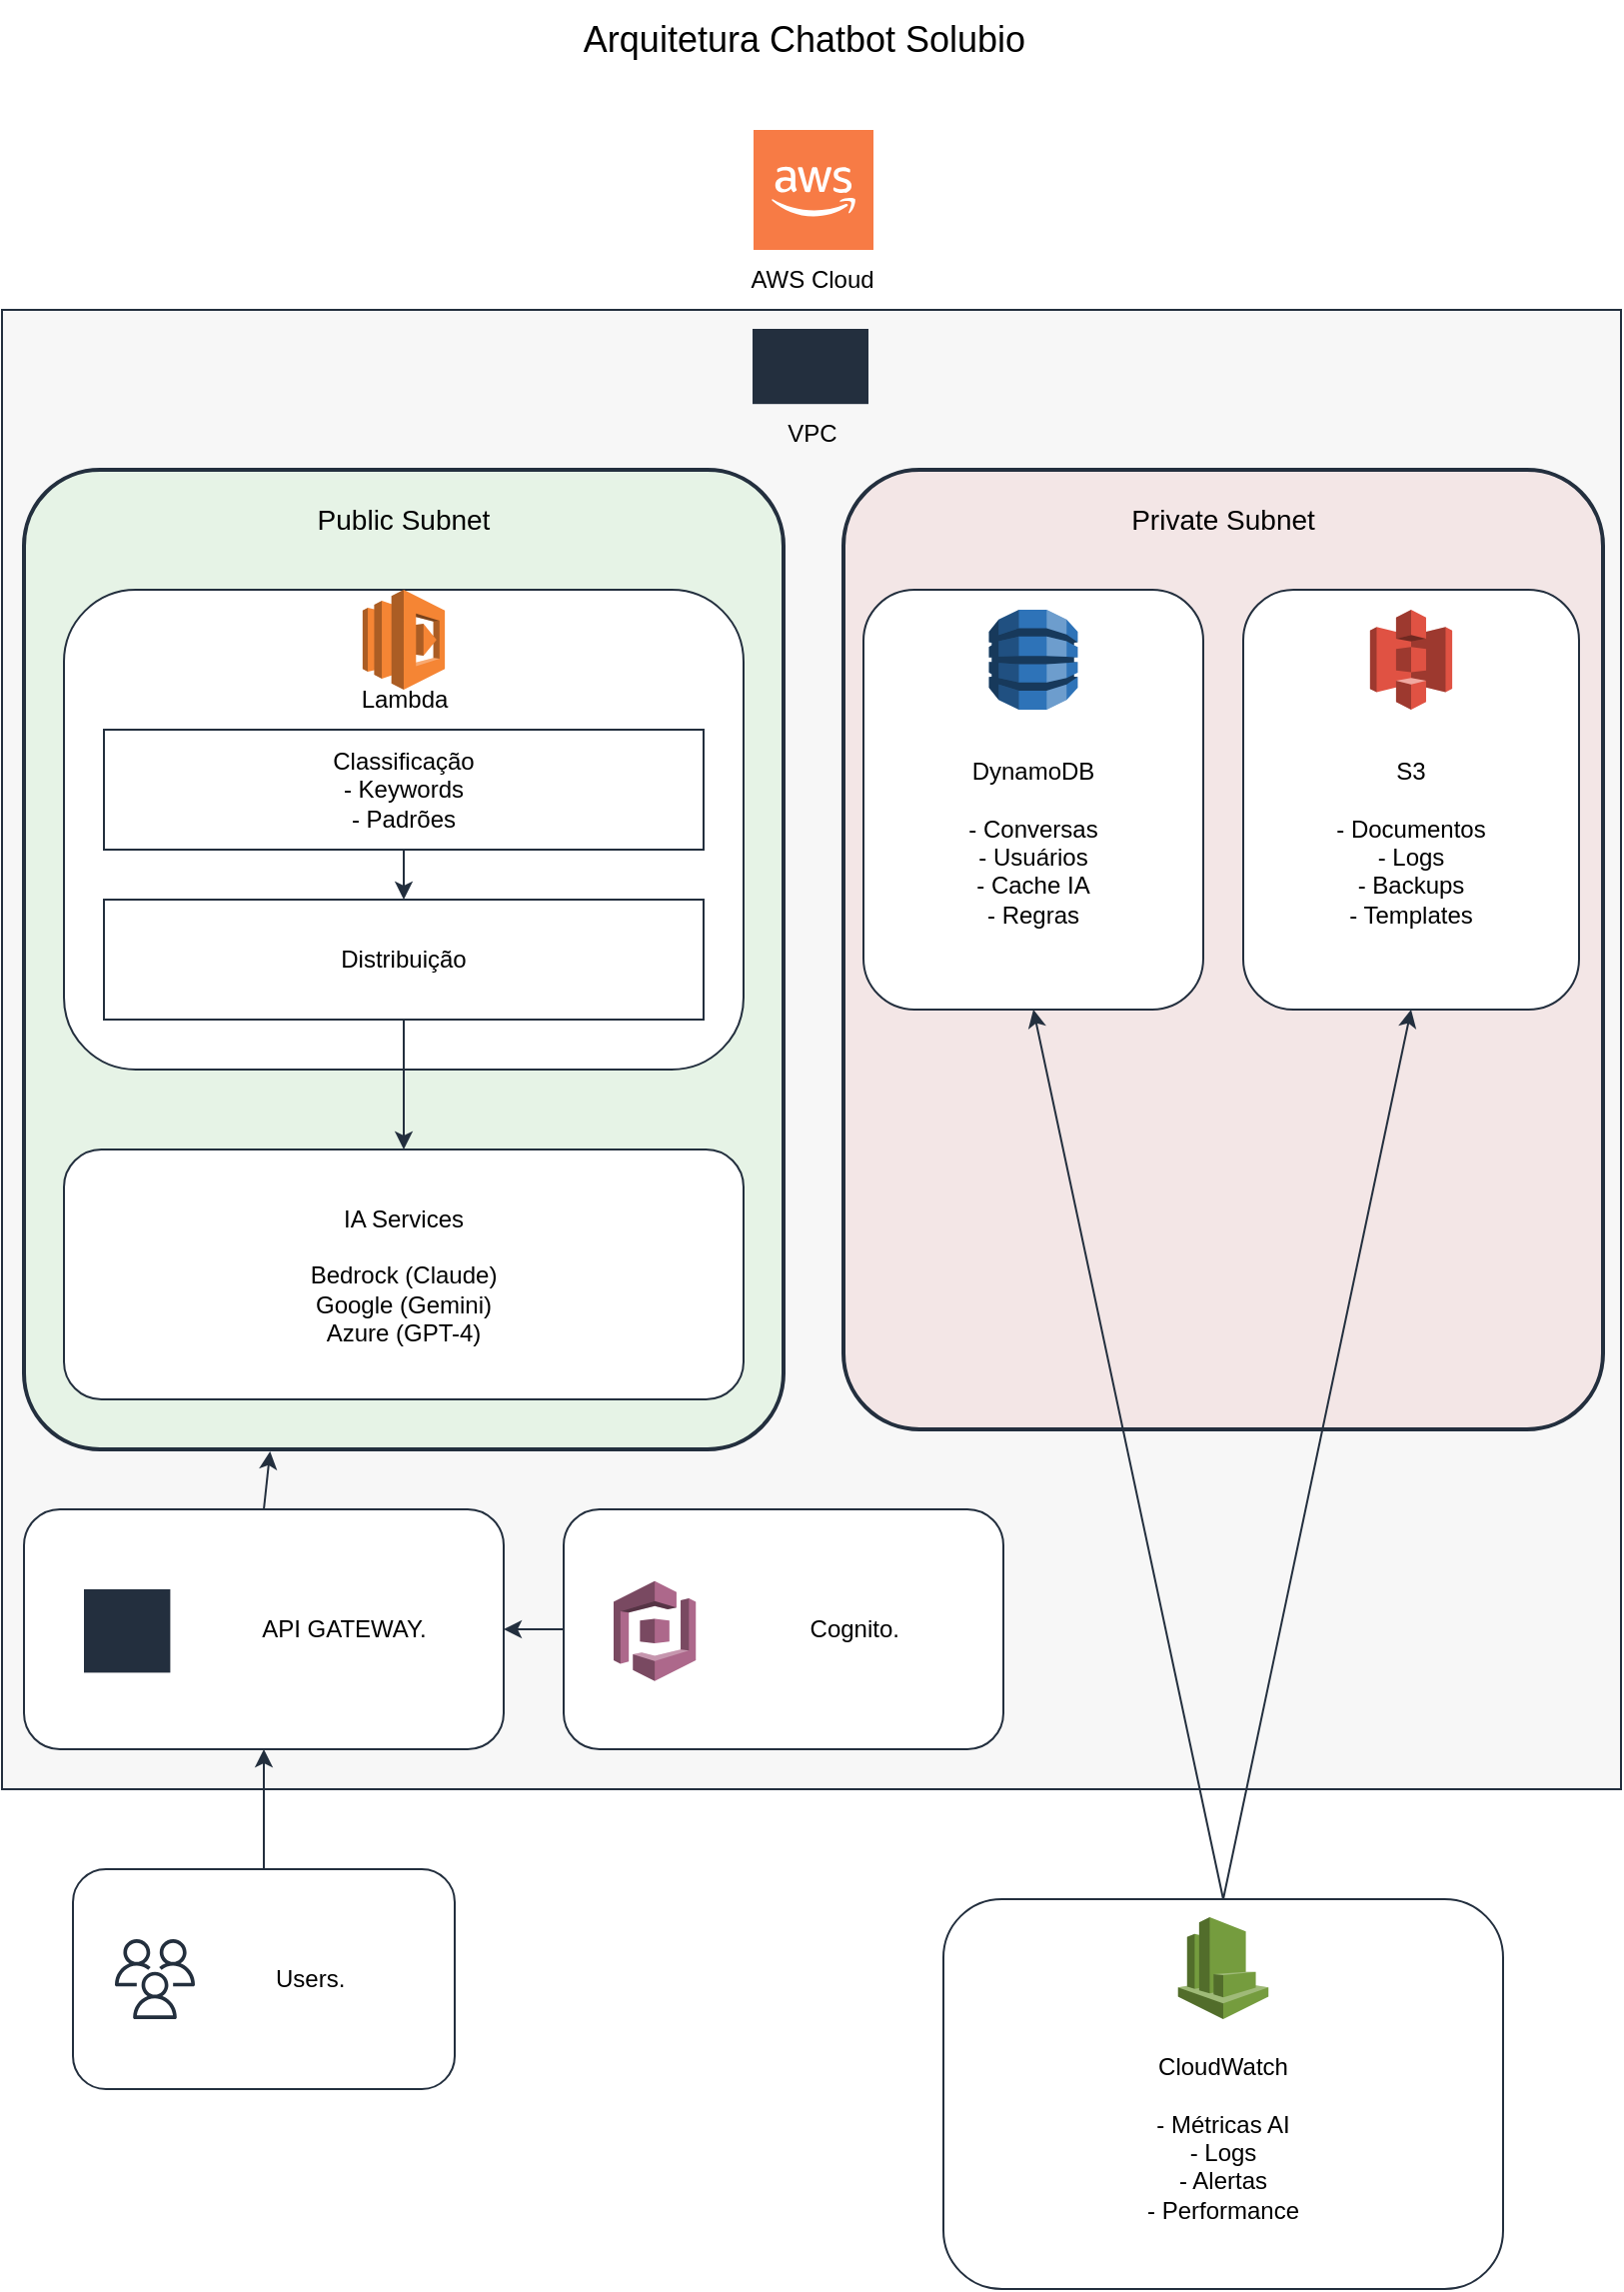<mxfile version="24.8.6">
  <diagram name="Arquitetura AWS" id="aw_diagram">
    <mxGraphModel dx="1026" dy="684" grid="1" gridSize="10" guides="1" tooltips="1" connect="1" arrows="1" fold="1" page="1" pageScale="1" pageWidth="827" pageHeight="1169" math="0" shadow="0">
      <root>
        <mxCell id="aw_0" />
        <mxCell id="aw_1" parent="aw_0" />
        <mxCell id="aw_title" value="Arquitetura Chatbot Solubio" style="text;html=1;align=center;verticalAlign=middle;resizable=0;points=[];autosize=1;strokeColor=none;fillColor=none;fontSize=18;" parent="aw_1" vertex="1">
          <mxGeometry x="290" y="5" width="240" height="40" as="geometry" />
        </mxCell>
        <mxCell id="aw_cloud" value="" style="outlineConnect=0;dashed=0;verticalLabelPosition=bottom;verticalAlign=top;align=center;html=1;shape=mxgraph.aws3.cloud_2;fillColor=#F77B45;gradientColor=none;fillStyle=solid;strokeColor=#232F3E;" parent="aw_1" vertex="1">
          <mxGeometry x="385" y="70" width="60" height="60" as="geometry" />
        </mxCell>
        <mxCell id="aw_cloud_label" value="AWS Cloud" style="text;html=1;align=center;verticalAlign=middle;resizable=0;points=[];autosize=1;strokeColor=none;fillColor=none;" parent="aw_1" vertex="1">
          <mxGeometry x="369" y="130" width="90" height="30" as="geometry" />
        </mxCell>
        <mxCell id="aw_vpc_container" value="" style="rounded=0;whiteSpace=wrap;html=1;fillColor=#F7F7F7;strokeColor=#232F3E;" parent="aw_1" vertex="1">
          <mxGeometry x="9" y="160" width="810" height="740" as="geometry" />
        </mxCell>
        <mxCell id="aw_vpc" value="" style="points=[];aspect=fixed;html=1;align=center;shadow=0;dashed=0;fillColor=#232F3E;strokeColor=#232F3E;shape=mxgraph.alibaba_cloud.vpc_virtual_private_cloud;" parent="aw_1" vertex="1">
          <mxGeometry x="385" y="170" width="57" height="36.6" as="geometry" />
        </mxCell>
        <mxCell id="aw_vpc_label" value="VPC" style="text;html=1;align=center;verticalAlign=middle;resizable=0;points=[];autosize=1;strokeColor=none;fillColor=none;" parent="aw_1" vertex="1">
          <mxGeometry x="389" y="206.6" width="50" height="30" as="geometry" />
        </mxCell>
        <mxCell id="aw_private_subnet" value="Private Subnet" style="rounded=1;arcSize=10;dashed=0;fillColor=#F3E6E6;strokeColor=#232F3E;strokeWidth=2;fontSize=14;verticalAlign=top;spacingTop=10;" parent="aw_1" vertex="1">
          <mxGeometry x="430" y="240" width="380" height="480" as="geometry" />
        </mxCell>
        <mxCell id="aw_public_subnet" value="Public Subnet" style="rounded=1;arcSize=10;dashed=0;fillColor=#E6F3E6;strokeColor=#232F3E;strokeWidth=2;verticalAlign=top;spacingTop=10;fontSize=14;" parent="aw_1" vertex="1">
          <mxGeometry x="20" y="240" width="380" height="490" as="geometry" />
        </mxCell>
        <mxCell id="aw_lambda_container" value="" style="rounded=1;whiteSpace=wrap;html=1;fillColor=#FFFFFF;strokeColor=#232F3E;" parent="aw_1" vertex="1">
          <mxGeometry x="40" y="300" width="340" height="240" as="geometry" />
        </mxCell>
        <mxCell id="aw_lambda_icon" value="" style="outlineConnect=0;dashed=0;verticalLabelPosition=bottom;verticalAlign=top;align=center;html=1;shape=mxgraph.aws3.lambda;fillColor=#F58534;gradientColor=none;" parent="aw_1" vertex="1">
          <mxGeometry x="189.43" y="300" width="41.13" height="50" as="geometry" />
        </mxCell>
        <mxCell id="aw_lambda_label" value="Lambda" style="text;html=1;align=center;verticalAlign=middle;resizable=0;points=[];autosize=1;strokeColor=none;fillColor=none;" parent="aw_1" vertex="1">
          <mxGeometry x="175" y="340" width="70" height="30" as="geometry" />
        </mxCell>
        <mxCell id="aw_lambda_classification" value="Classificação&#xa;- Keywords&#xa;- Padrões" style="rounded=0;whiteSpace=wrap;html=1;fillColor=#FFFFFF;strokeColor=#232F3E;" parent="aw_1" vertex="1">
          <mxGeometry x="60" y="370" width="300" height="60" as="geometry" />
        </mxCell>
        <mxCell id="aw_lambda_distribution" value="Distribuição" style="rounded=0;whiteSpace=wrap;html=1;fillColor=#FFFFFF;strokeColor=#232F3E;" parent="aw_1" vertex="1">
          <mxGeometry x="60" y="455" width="300" height="60" as="geometry" />
        </mxCell>
        <mxCell id="aw_ia_services" value="IA Services&#xa;&#xa;Bedrock (Claude)&#xa;Google (Gemini)&#xa;Azure (GPT-4)" style="rounded=1;whiteSpace=wrap;html=1;align=center;fillColor=#FFFFFF;strokeColor=#232F3E;" parent="aw_1" vertex="1">
          <mxGeometry x="40" y="580" width="340" height="125" as="geometry" />
        </mxCell>
        <mxCell id="aw_dynamodb" value="&lt;div&gt;&lt;br&gt;&lt;/div&gt;&lt;div&gt;&lt;br&gt;&lt;/div&gt;&lt;div&gt;&lt;br&gt;&lt;/div&gt;DynamoDB&lt;br&gt;&lt;br&gt;- Conversas&lt;br&gt;- Usuários&lt;br&gt;- Cache IA&lt;br&gt;- Regras" style="rounded=1;whiteSpace=wrap;html=1;fillColor=#FFFFFF;strokeColor=#232F3E;" parent="aw_1" vertex="1">
          <mxGeometry x="440" y="300" width="170" height="210" as="geometry" />
        </mxCell>
        <mxCell id="aw_dynamodb_icon" value="" style="outlineConnect=0;dashed=0;verticalLabelPosition=bottom;verticalAlign=top;align=center;html=1;shape=mxgraph.aws3.dynamo_db;fillColor=#2E73B8;gradientColor=none;" parent="aw_1" vertex="1">
          <mxGeometry x="502.78" y="310" width="44.44" height="50" as="geometry" />
        </mxCell>
        <mxCell id="aw_s3" value="&lt;div&gt;&lt;br&gt;&lt;/div&gt;&lt;div&gt;&lt;br&gt;&lt;/div&gt;&lt;div&gt;&lt;br&gt;&lt;/div&gt;S3&lt;br&gt;&lt;br&gt;- Documentos&lt;br&gt;- Logs&lt;br&gt;- Backups&lt;br&gt;- Templates" style="rounded=1;whiteSpace=wrap;html=1;fillColor=#FFFFFF;strokeColor=#232F3E;" parent="aw_1" vertex="1">
          <mxGeometry x="630" y="300" width="168" height="210" as="geometry" />
        </mxCell>
        <mxCell id="aw_s3_icon" value="" style="outlineConnect=0;dashed=0;verticalLabelPosition=bottom;verticalAlign=top;align=center;html=1;shape=mxgraph.aws3.s3;fillColor=#E05243;gradientColor=none;" parent="aw_1" vertex="1">
          <mxGeometry x="693.43" y="310" width="41.13" height="50" as="geometry" />
        </mxCell>
        <mxCell id="aw_api_gateway" value="API GATEWAY.&amp;nbsp; &amp;nbsp; &amp;nbsp; &amp;nbsp; &amp;nbsp; &amp;nbsp;" style="rounded=1;whiteSpace=wrap;html=1;align=right;fillColor=#FFFFFF;strokeColor=#232F3E;" parent="aw_1" vertex="1">
          <mxGeometry x="20" y="760" width="240" height="120" as="geometry" />
        </mxCell>
        <mxCell id="aw_api_gateway_icon" value="" style="points=[];aspect=fixed;html=1;align=center;shadow=0;dashed=0;fillColor=#232F3E;strokeColor=none;shape=mxgraph.alibaba_cloud.apigateway;" parent="aw_1" vertex="1">
          <mxGeometry x="50" y="800" width="43.2" height="41.7" as="geometry" />
        </mxCell>
        <mxCell id="aw_cognito" value="Cognito.&amp;nbsp; &amp;nbsp; &amp;nbsp; &amp;nbsp; &amp;nbsp; &amp;nbsp; &amp;nbsp; &amp;nbsp;" style="rounded=1;whiteSpace=wrap;html=1;align=right;fillColor=#FFFFFF;strokeColor=#232F3E;" parent="aw_1" vertex="1">
          <mxGeometry x="290" y="760" width="220" height="120" as="geometry" />
        </mxCell>
        <mxCell id="aw_cognito_icon" value="" style="outlineConnect=0;dashed=0;verticalLabelPosition=bottom;verticalAlign=top;align=center;html=1;shape=mxgraph.aws3.cognito;fillColor=#AD688B;gradientColor=none;" parent="aw_1" vertex="1">
          <mxGeometry x="315" y="795.85" width="41.13" height="50" as="geometry" />
        </mxCell>
        <mxCell id="aw_cloudwatch" value="&lt;div&gt;&lt;br&gt;&lt;/div&gt;&lt;div&gt;&lt;br&gt;&lt;/div&gt;&lt;div&gt;&lt;br&gt;&lt;/div&gt;CloudWatch&lt;br&gt;&lt;br&gt;- Métricas AI&lt;br&gt;- Logs&lt;br&gt;- Alertas&lt;br&gt;- Performance" style="rounded=1;whiteSpace=wrap;html=1;fillColor=#FFFFFF;strokeColor=#232F3E;" parent="aw_1" vertex="1">
          <mxGeometry x="480" y="955" width="280" height="195" as="geometry" />
        </mxCell>
        <mxCell id="aw_cloudwatch_icon" value="" style="outlineConnect=0;dashed=0;verticalLabelPosition=bottom;verticalAlign=top;align=center;html=1;shape=mxgraph.aws3.cloudwatch;fillColor=#759C3E;gradientColor=none;" parent="aw_1" vertex="1">
          <mxGeometry x="597.38" y="964" width="45.24" height="51" as="geometry" />
        </mxCell>
        <mxCell id="aw_users" value="Users.&amp;nbsp; &amp;nbsp; &amp;nbsp; &amp;nbsp; &amp;nbsp; &amp;nbsp; &amp;nbsp; &amp;nbsp;&amp;nbsp;" style="rounded=1;whiteSpace=wrap;html=1;align=right;fillColor=#FFFFFF;strokeColor=#232F3E;" parent="aw_1" vertex="1">
          <mxGeometry x="44.5" y="940" width="191" height="110" as="geometry" />
        </mxCell>
        <mxCell id="aw_users_icon" value="" style="sketch=0;outlineConnect=0;fontColor=#232F3E;gradientColor=none;fillColor=#232F3D;strokeColor=none;dashed=0;verticalLabelPosition=bottom;verticalAlign=top;align=center;html=1;fontSize=12;fontStyle=0;aspect=fixed;pointerEvents=1;shape=mxgraph.aws4.users;" parent="aw_1" vertex="1">
          <mxGeometry x="65.5" y="975" width="40" height="40" as="geometry" />
        </mxCell>
        <mxCell id="aw_conn1" value="" style="endArrow=classic;html=1;rounded=0;exitX=0.5;exitY=1;exitDx=0;exitDy=0;entryX=0.5;entryY=0;entryDx=0;entryDy=0;strokeColor=#232F3E;" parent="aw_1" source="aw_lambda_classification" target="aw_lambda_distribution" edge="1">
          <mxGeometry width="50" height="50" relative="1" as="geometry" />
        </mxCell>
        <mxCell id="aw_conn2" value="" style="endArrow=classic;html=1;rounded=0;exitX=0.5;exitY=1;exitDx=0;exitDy=0;entryX=0.5;entryY=0;entryDx=0;entryDy=0;strokeColor=#232F3E;" parent="aw_1" source="aw_lambda_distribution" target="aw_ia_services" edge="1">
          <mxGeometry width="50" height="50" relative="1" as="geometry" />
        </mxCell>
        <mxCell id="aw_conn3" value="" style="endArrow=classic;html=1;rounded=0;exitX=0.5;exitY=0;exitDx=0;exitDy=0;entryX=0.324;entryY=1.002;entryDx=0;entryDy=0;entryPerimeter=0;strokeColor=#232F3E;" parent="aw_1" source="aw_api_gateway" target="aw_public_subnet" edge="1">
          <mxGeometry width="50" height="50" relative="1" as="geometry" />
        </mxCell>
        <mxCell id="aw_conn4" value="" style="endArrow=classic;html=1;rounded=0;exitX=0;exitY=0.5;exitDx=0;exitDy=0;entryX=1;entryY=0.5;entryDx=0;entryDy=0;strokeColor=#232F3E;" parent="aw_1" source="aw_cognito" target="aw_api_gateway" edge="1">
          <mxGeometry width="50" height="50" relative="1" as="geometry" />
        </mxCell>
        <mxCell id="aw_conn5" value="" style="endArrow=classic;html=1;rounded=0;exitX=0.5;exitY=0;exitDx=0;exitDy=0;entryX=0.5;entryY=1;entryDx=0;entryDy=0;strokeColor=#232F3E;" parent="aw_1" source="aw_users" target="aw_api_gateway" edge="1">
          <mxGeometry width="50" height="50" relative="1" as="geometry" />
        </mxCell>
        <mxCell id="aw_conn6" value="" style="endArrow=classic;html=1;rounded=0;exitX=0.5;exitY=0;exitDx=0;exitDy=0;entryX=0.5;entryY=1;entryDx=0;entryDy=0;strokeColor=#232F3E;" parent="aw_1" source="aw_cloudwatch" target="aw_dynamodb" edge="1">
          <mxGeometry width="50" height="50" relative="1" as="geometry" />
        </mxCell>
        <mxCell id="aw_conn7" value="" style="endArrow=classic;html=1;rounded=0;exitX=0.5;exitY=0;exitDx=0;exitDy=0;entryX=0.5;entryY=1;entryDx=0;entryDy=0;strokeColor=#232F3E;" parent="aw_1" source="aw_cloudwatch" target="aw_s3" edge="1">
          <mxGeometry width="50" height="50" relative="1" as="geometry" />
        </mxCell>
      </root>
    </mxGraphModel>
  </diagram>
</mxfile>
